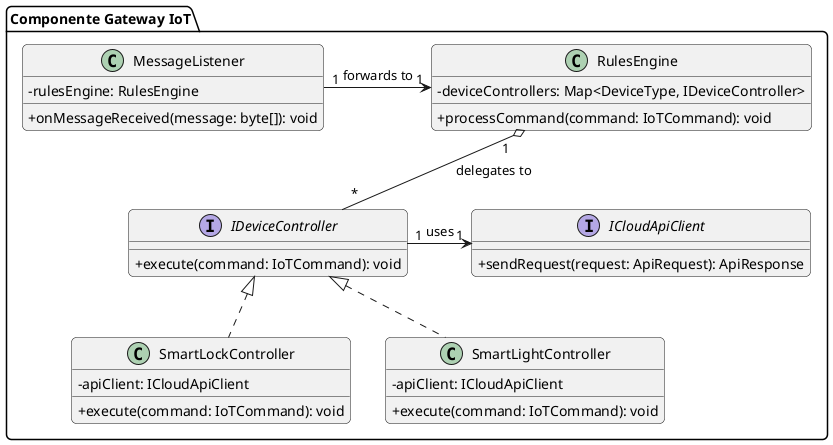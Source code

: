 ﻿@startuml IotGatewayComponentClassDiagram
' Estilo
skinparam classAttributeIconSize 0
skinparam roundcorner 10

package "Componente Gateway IoT" {

    class MessageListener {
        - rulesEngine: RulesEngine
        + onMessageReceived(message: byte[]): void
    }

    class RulesEngine {
        - deviceControllers: Map<DeviceType, IDeviceController>
        + processCommand(command: IoTCommand): void
    }

    interface IDeviceController {
        + execute(command: IoTCommand): void
    }

    class SmartLockController implements IDeviceController {
        - apiClient: ICloudApiClient
        + execute(command: IoTCommand): void
    }

    class SmartLightController implements IDeviceController {
        - apiClient: ICloudApiClient
        + execute(command: IoTCommand): void
    }

    interface ICloudApiClient {
        + sendRequest(request: ApiRequest): ApiResponse
    }

    ' --- Relaciones ---
    MessageListener "1" -> "1" RulesEngine : forwards to
    RulesEngine "1" o-- "*" IDeviceController : delegates to
    IDeviceController "1" -> "1" ICloudApiClient : uses
}
@enduml